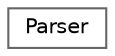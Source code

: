 digraph "Graphical Class Hierarchy"
{
 // LATEX_PDF_SIZE
  bgcolor="transparent";
  edge [fontname=Helvetica,fontsize=10,labelfontname=Helvetica,labelfontsize=10];
  node [fontname=Helvetica,fontsize=10,shape=box,height=0.2,width=0.4];
  rankdir="LR";
  Node0 [label="Parser",height=0.2,width=0.4,color="grey40", fillcolor="white", style="filled",URL="$classParser.html",tooltip="Parses command line inputs into pre-defined FlagGroups and Flags."];
}

